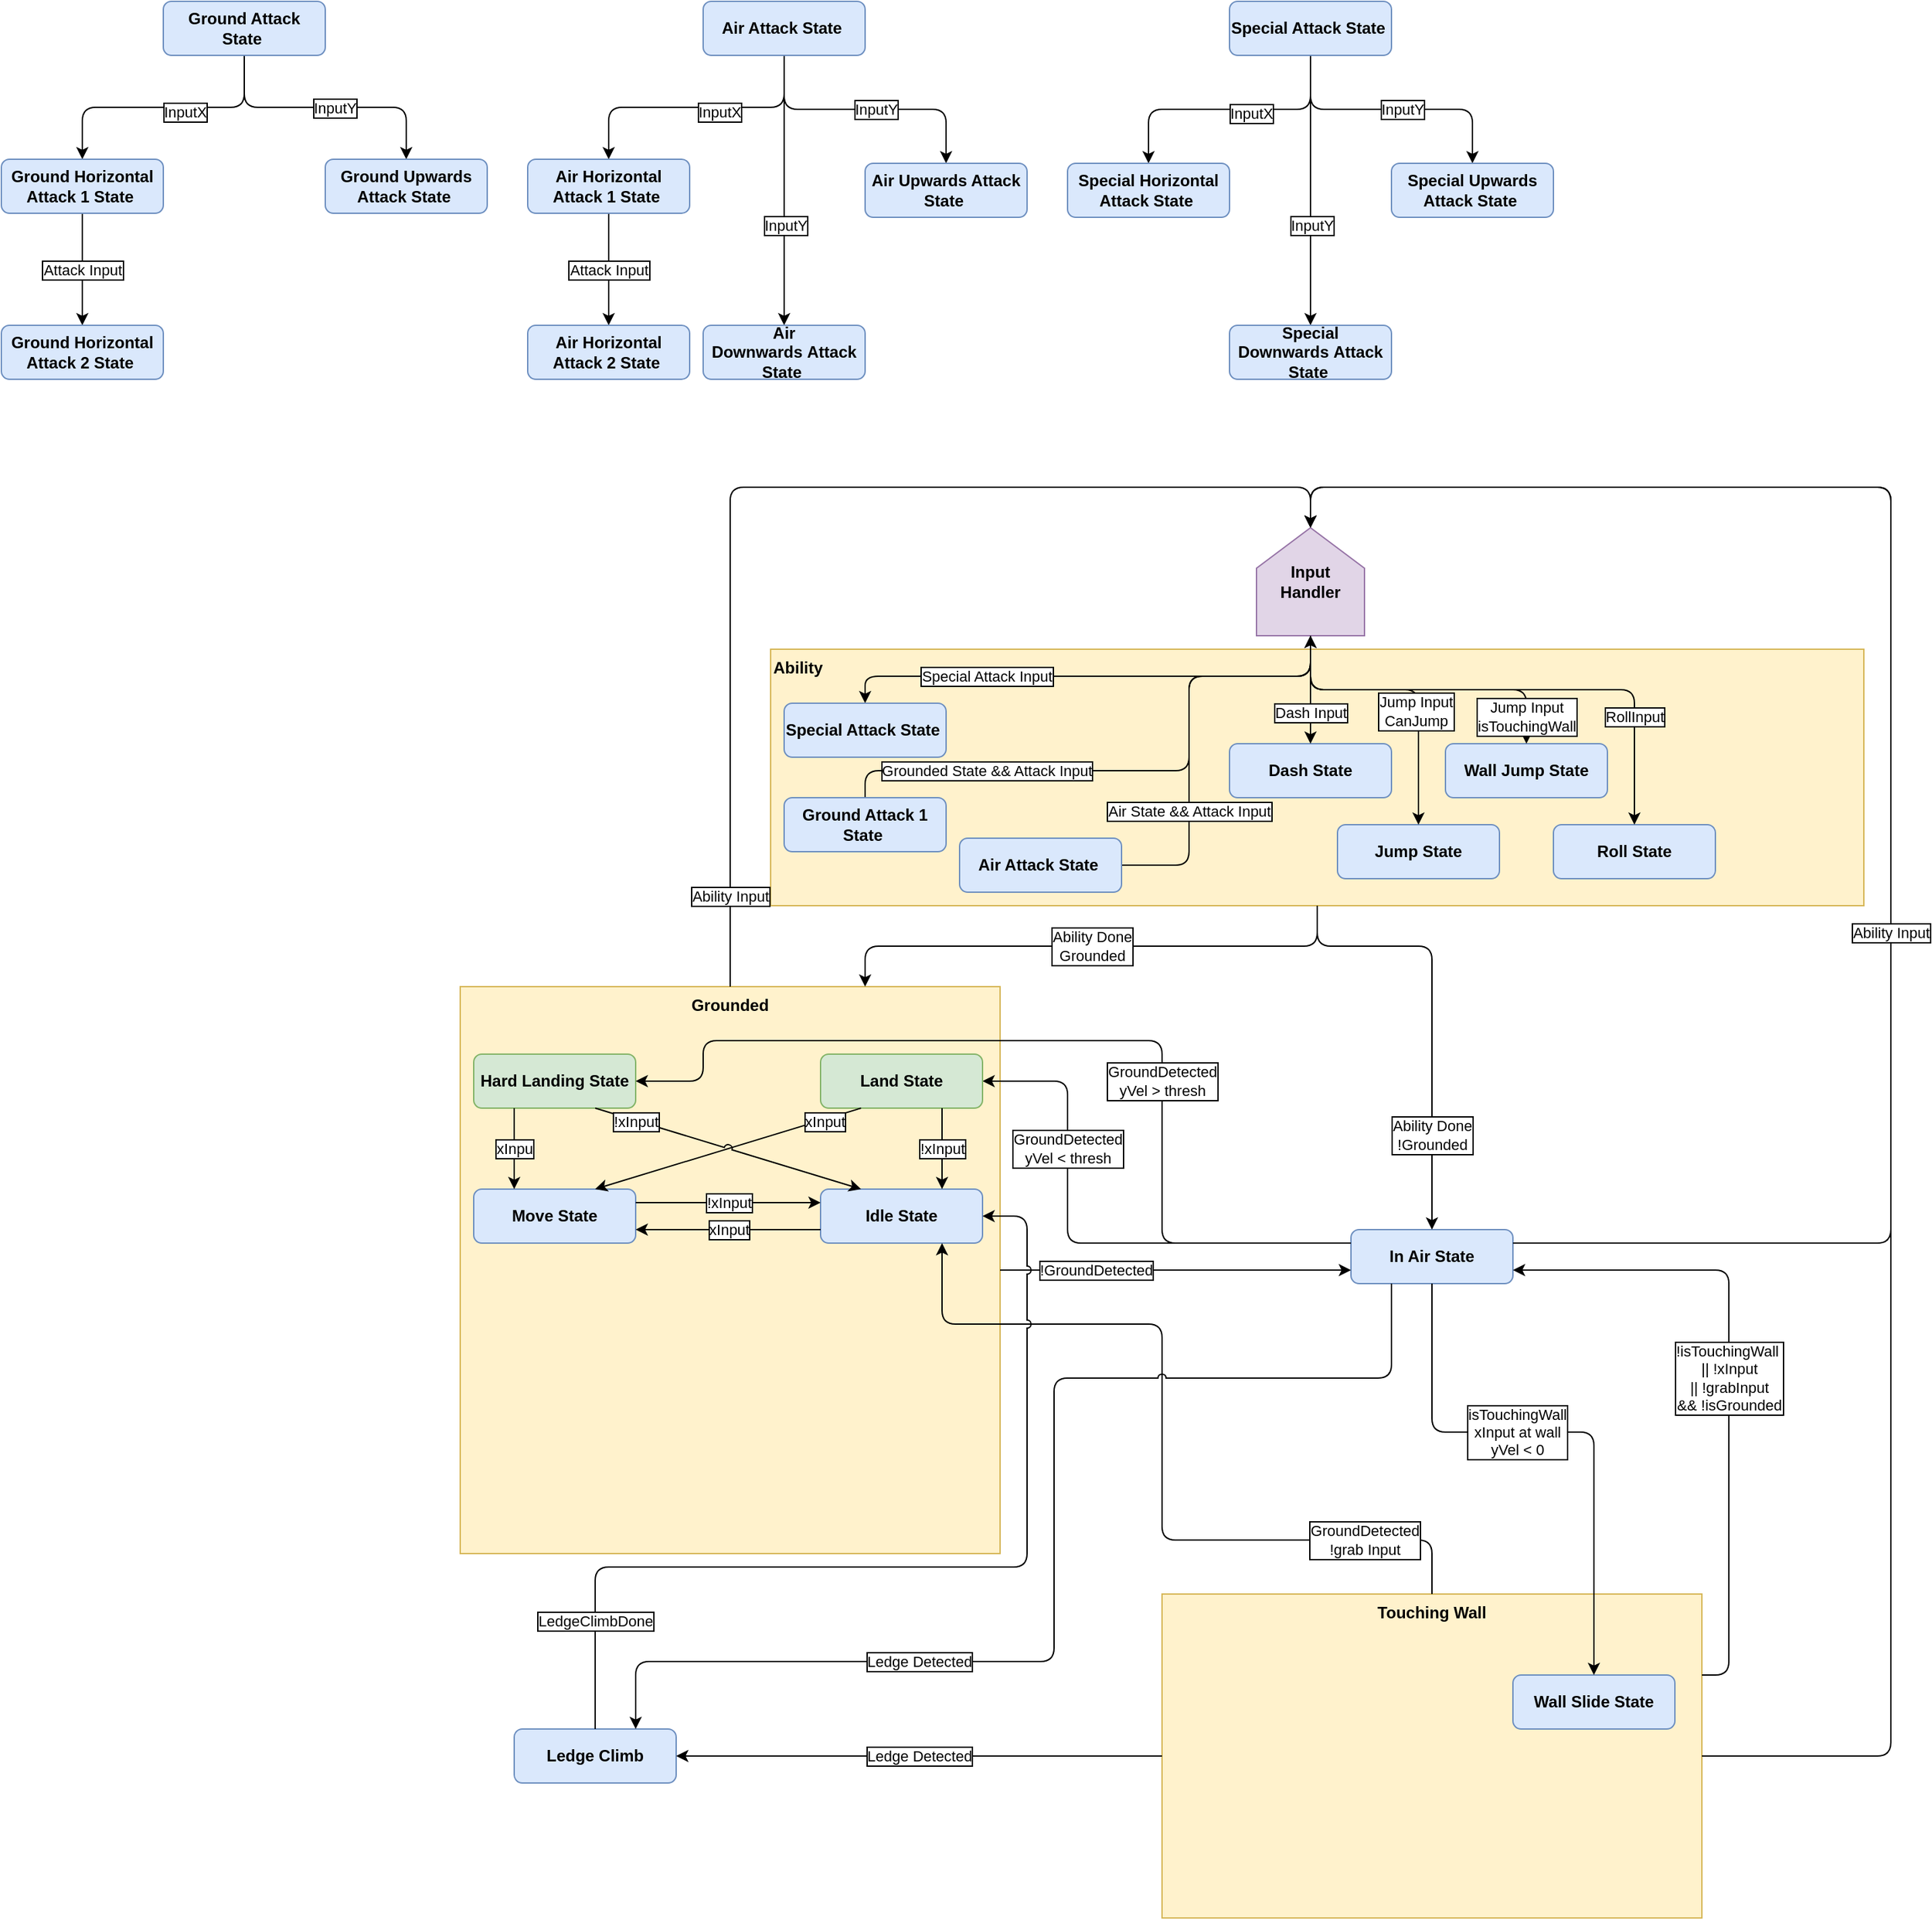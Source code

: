 <mxfile version="20.3.0" type="device"><diagram id="W1BwmWzLlPHiCO6JRswT" name="第 1 页"><mxGraphModel dx="1422" dy="2044" grid="1" gridSize="10" guides="1" tooltips="1" connect="1" arrows="1" fold="1" page="1" pageScale="1" pageWidth="1920" pageHeight="1200" math="0" shadow="0"><root><mxCell id="0"/><mxCell id="1" parent="0"/><mxCell id="WTVl7wTGWSCviaP7MrbV-87" value="Ability" style="rounded=0;whiteSpace=wrap;html=1;shadow=0;fillColor=#fff2cc;strokeColor=#d6b656;fontStyle=1;verticalAlign=top;align=left;" parent="1" vertex="1"><mxGeometry x="570" y="30" width="810" height="190" as="geometry"/></mxCell><mxCell id="WTVl7wTGWSCviaP7MrbV-88" value="Touching Wall" style="rounded=0;whiteSpace=wrap;html=1;shadow=0;fillColor=#fff2cc;strokeColor=#d6b656;fontStyle=1;verticalAlign=top;" parent="1" vertex="1"><mxGeometry x="860" y="730" width="400" height="240" as="geometry"/></mxCell><mxCell id="WTVl7wTGWSCviaP7MrbV-89" value="Grounded" style="rounded=0;whiteSpace=wrap;html=1;shadow=0;fillColor=#fff2cc;strokeColor=#d6b656;fontStyle=1;verticalAlign=top;" parent="1" vertex="1"><mxGeometry x="340" y="280" width="400" height="420" as="geometry"/></mxCell><mxCell id="WTVl7wTGWSCviaP7MrbV-90" value="Move State" style="rounded=1;whiteSpace=wrap;html=1;fillColor=#dae8fc;strokeColor=#6c8ebf;fontStyle=1;verticalAlign=middle;" parent="1" vertex="1"><mxGeometry x="350" y="430" width="120" height="40" as="geometry"/></mxCell><mxCell id="WTVl7wTGWSCviaP7MrbV-91" value="Idle State" style="rounded=1;whiteSpace=wrap;html=1;fillColor=#dae8fc;strokeColor=#6c8ebf;fontStyle=1;verticalAlign=middle;" parent="1" vertex="1"><mxGeometry x="607" y="430" width="120" height="40" as="geometry"/></mxCell><mxCell id="WTVl7wTGWSCviaP7MrbV-92" value="Jump State" style="rounded=1;whiteSpace=wrap;html=1;fillColor=#dae8fc;strokeColor=#6c8ebf;fontStyle=1;verticalAlign=middle;" parent="1" vertex="1"><mxGeometry x="990" y="160" width="120" height="40" as="geometry"/></mxCell><mxCell id="WTVl7wTGWSCviaP7MrbV-93" value="In Air State" style="rounded=1;whiteSpace=wrap;html=1;fillColor=#dae8fc;strokeColor=#6c8ebf;fontStyle=1;verticalAlign=middle;" parent="1" vertex="1"><mxGeometry x="1000" y="460" width="120" height="40" as="geometry"/></mxCell><mxCell id="WTVl7wTGWSCviaP7MrbV-94" value="Ledge Climb" style="rounded=1;whiteSpace=wrap;html=1;fillColor=#dae8fc;strokeColor=#6c8ebf;fontStyle=1;verticalAlign=middle;" parent="1" vertex="1"><mxGeometry x="380" y="830" width="120" height="40" as="geometry"/></mxCell><mxCell id="WTVl7wTGWSCviaP7MrbV-95" value="Dash State&lt;br&gt;" style="rounded=1;whiteSpace=wrap;html=1;fillColor=#dae8fc;strokeColor=#6c8ebf;fontStyle=1;verticalAlign=middle;" parent="1" vertex="1"><mxGeometry x="910" y="100" width="120" height="40" as="geometry"/></mxCell><mxCell id="WTVl7wTGWSCviaP7MrbV-96" value="Wall Slide State" style="rounded=1;whiteSpace=wrap;html=1;fillColor=#dae8fc;strokeColor=#6c8ebf;fontStyle=1;verticalAlign=middle;" parent="1" vertex="1"><mxGeometry x="1120" y="790" width="120" height="40" as="geometry"/></mxCell><mxCell id="_55s-78q6RxCCqF4nXaC-49" value="Grounded State &amp;amp;&amp;amp; Attack Input" style="edgeStyle=orthogonalEdgeStyle;rounded=1;jumpStyle=arc;orthogonalLoop=1;jettySize=auto;html=1;exitX=0.5;exitY=0;exitDx=0;exitDy=0;labelBorderColor=default;" edge="1" parent="1" source="WTVl7wTGWSCviaP7MrbV-98"><mxGeometry x="-0.511" relative="1" as="geometry"><mxPoint x="970" y="20" as="targetPoint"/><Array as="points"><mxPoint x="640" y="120"/><mxPoint x="880" y="120"/><mxPoint x="880" y="50"/><mxPoint x="970" y="50"/></Array><mxPoint as="offset"/></mxGeometry></mxCell><mxCell id="WTVl7wTGWSCviaP7MrbV-98" value="Ground Attack 1 State&amp;nbsp;" style="rounded=1;whiteSpace=wrap;html=1;fillColor=#dae8fc;strokeColor=#6c8ebf;fontStyle=1;verticalAlign=middle;" parent="1" vertex="1"><mxGeometry x="580" y="140" width="120" height="40" as="geometry"/></mxCell><mxCell id="WTVl7wTGWSCviaP7MrbV-99" value="Wall Jump State" style="rounded=1;whiteSpace=wrap;html=1;fillColor=#dae8fc;strokeColor=#6c8ebf;fontStyle=1;verticalAlign=middle;" parent="1" vertex="1"><mxGeometry x="1070" y="100.0" width="120" height="40" as="geometry"/></mxCell><mxCell id="WTVl7wTGWSCviaP7MrbV-103" value="Hard Landing State" style="rounded=1;whiteSpace=wrap;html=1;fillColor=#d5e8d4;strokeColor=#82b366;fontStyle=1;verticalAlign=middle;" parent="1" vertex="1"><mxGeometry x="350" y="330.0" width="120" height="40" as="geometry"/></mxCell><mxCell id="WTVl7wTGWSCviaP7MrbV-104" value="!xInput&lt;br&gt;" style="endArrow=classic;html=1;labelBorderColor=#000000;jumpStyle=arc;exitX=1;exitY=0.25;exitDx=0;exitDy=0;entryX=0;entryY=0.25;entryDx=0;entryDy=0;" parent="1" source="WTVl7wTGWSCviaP7MrbV-90" target="WTVl7wTGWSCviaP7MrbV-91" edge="1"><mxGeometry width="50" height="50" relative="1" as="geometry"><mxPoint x="350" y="520" as="sourcePoint"/><mxPoint x="470" y="520" as="targetPoint"/></mxGeometry></mxCell><mxCell id="WTVl7wTGWSCviaP7MrbV-105" value="xInput" style="endArrow=classic;html=1;labelBorderColor=#000000;jumpStyle=arc;exitX=0;exitY=0.75;exitDx=0;exitDy=0;entryX=1;entryY=0.75;entryDx=0;entryDy=0;" parent="1" source="WTVl7wTGWSCviaP7MrbV-91" target="WTVl7wTGWSCviaP7MrbV-90" edge="1"><mxGeometry width="50" height="50" relative="1" as="geometry"><mxPoint x="380" y="510" as="sourcePoint"/><mxPoint x="500" y="510" as="targetPoint"/></mxGeometry></mxCell><mxCell id="WTVl7wTGWSCviaP7MrbV-112" value="!GroundDetected" style="endArrow=classic;html=1;labelBorderColor=#000000;jumpStyle=arc;entryX=0;entryY=0.75;entryDx=0;entryDy=0;exitX=1;exitY=0.5;exitDx=0;exitDy=0;" parent="1" source="WTVl7wTGWSCviaP7MrbV-89" target="WTVl7wTGWSCviaP7MrbV-93" edge="1"><mxGeometry x="-0.455" width="50" height="50" relative="1" as="geometry"><mxPoint x="760" y="495" as="sourcePoint"/><mxPoint x="860" y="490" as="targetPoint"/><Array as="points"><mxPoint x="800" y="490"/></Array><mxPoint as="offset"/></mxGeometry></mxCell><mxCell id="WTVl7wTGWSCviaP7MrbV-117" value="isTouchingWall&lt;br&gt;xInput at wall&lt;br&gt;yVel &amp;lt; 0" style="endArrow=classic;html=1;rounded=1;labelBorderColor=#000000;exitX=0.5;exitY=1;exitDx=0;exitDy=0;jumpStyle=arc;entryX=0.5;entryY=0;entryDx=0;entryDy=0;" parent="1" source="WTVl7wTGWSCviaP7MrbV-93" target="WTVl7wTGWSCviaP7MrbV-96" edge="1"><mxGeometry x="-0.158" width="50" height="50" relative="1" as="geometry"><mxPoint x="1030" y="590" as="sourcePoint"/><mxPoint x="920" y="590" as="targetPoint"/><Array as="points"><mxPoint x="1060" y="610"/><mxPoint x="1180" y="610"/></Array><mxPoint as="offset"/></mxGeometry></mxCell><mxCell id="WTVl7wTGWSCviaP7MrbV-119" value="GroundDetected&lt;br&gt;yVel &amp;lt; thresh" style="endArrow=classic;html=1;rounded=1;labelBorderColor=#000000;exitX=0;exitY=0.25;exitDx=0;exitDy=0;jumpStyle=arc;entryX=1;entryY=0.5;entryDx=0;entryDy=0;" parent="1" source="WTVl7wTGWSCviaP7MrbV-93" target="WTVl7wTGWSCviaP7MrbV-125" edge="1"><mxGeometry x="0.425" width="50" height="50" relative="1" as="geometry"><mxPoint x="950" y="410" as="sourcePoint"/><mxPoint x="740" y="385" as="targetPoint"/><Array as="points"><mxPoint x="790" y="470"/><mxPoint x="790" y="430"/><mxPoint x="790" y="350"/></Array><mxPoint as="offset"/></mxGeometry></mxCell><mxCell id="WTVl7wTGWSCviaP7MrbV-121" value="GroundDetected&lt;br&gt;!grab Input" style="endArrow=classic;html=1;rounded=1;labelBorderColor=#000000;exitX=0.5;exitY=0;exitDx=0;exitDy=0;jumpStyle=arc;entryX=0.75;entryY=1;entryDx=0;entryDy=0;" parent="1" source="WTVl7wTGWSCviaP7MrbV-88" target="WTVl7wTGWSCviaP7MrbV-91" edge="1"><mxGeometry x="-0.711" width="50" height="50" relative="1" as="geometry"><mxPoint x="1130" y="660" as="sourcePoint"/><mxPoint x="1020" y="660" as="targetPoint"/><Array as="points"><mxPoint x="1060" y="690"/><mxPoint x="860" y="690"/><mxPoint x="860" y="530"/><mxPoint x="697" y="530"/></Array><mxPoint as="offset"/></mxGeometry></mxCell><mxCell id="WTVl7wTGWSCviaP7MrbV-122" value="!isTouchingWall&amp;nbsp;&lt;br&gt;|| !xInput&lt;br&gt;|| !grabInput&lt;br&gt;&amp;amp;&amp;amp; !isGrounded" style="endArrow=classic;html=1;rounded=1;labelBorderColor=#000000;exitX=1;exitY=0.25;exitDx=0;exitDy=0;jumpStyle=arc;entryX=1;entryY=0.75;entryDx=0;entryDy=0;" parent="1" source="WTVl7wTGWSCviaP7MrbV-88" target="WTVl7wTGWSCviaP7MrbV-93" edge="1"><mxGeometry width="50" height="50" relative="1" as="geometry"><mxPoint x="1250" y="530" as="sourcePoint"/><mxPoint x="1370" y="560" as="targetPoint"/><Array as="points"><mxPoint x="1280" y="790"/><mxPoint x="1280" y="490"/></Array></mxGeometry></mxCell><mxCell id="WTVl7wTGWSCviaP7MrbV-123" value="Ledge Detected" style="endArrow=classic;html=1;rounded=1;labelBorderColor=#000000;exitX=0;exitY=0.5;exitDx=0;exitDy=0;jumpStyle=arc;entryX=1;entryY=0.5;entryDx=0;entryDy=0;" parent="1" source="WTVl7wTGWSCviaP7MrbV-88" target="WTVl7wTGWSCviaP7MrbV-94" edge="1"><mxGeometry width="50" height="50" relative="1" as="geometry"><mxPoint x="1130" y="850" as="sourcePoint"/><mxPoint x="460" y="850" as="targetPoint"/></mxGeometry></mxCell><mxCell id="WTVl7wTGWSCviaP7MrbV-124" value="Ledge Detected" style="endArrow=classic;html=1;rounded=1;labelBorderColor=#000000;exitX=0.25;exitY=1;exitDx=0;exitDy=0;jumpStyle=arc;entryX=0.75;entryY=0;entryDx=0;entryDy=0;" parent="1" source="WTVl7wTGWSCviaP7MrbV-93" target="WTVl7wTGWSCviaP7MrbV-94" edge="1"><mxGeometry x="0.416" width="50" height="50" relative="1" as="geometry"><mxPoint x="1480" y="750" as="sourcePoint"/><mxPoint x="1370" y="750" as="targetPoint"/><Array as="points"><mxPoint x="1030" y="570"/><mxPoint x="780" y="570"/><mxPoint x="780" y="780"/><mxPoint x="470" y="780"/></Array><mxPoint as="offset"/></mxGeometry></mxCell><mxCell id="WTVl7wTGWSCviaP7MrbV-125" value="Land State" style="rounded=1;whiteSpace=wrap;html=1;fillColor=#d5e8d4;fontStyle=1;verticalAlign=middle;strokeColor=#82b366;" parent="1" vertex="1"><mxGeometry x="607" y="330.0" width="120" height="40" as="geometry"/></mxCell><mxCell id="WTVl7wTGWSCviaP7MrbV-126" value="GroundDetected&lt;br&gt;yVel &amp;gt; thresh" style="endArrow=classic;html=1;rounded=1;labelBorderColor=#000000;exitX=0;exitY=0.25;exitDx=0;exitDy=0;jumpStyle=arc;entryX=1;entryY=0.5;entryDx=0;entryDy=0;" parent="1" source="WTVl7wTGWSCviaP7MrbV-93" target="WTVl7wTGWSCviaP7MrbV-103" edge="1"><mxGeometry x="-0.268" width="50" height="50" relative="1" as="geometry"><mxPoint x="1010" y="480" as="sourcePoint"/><mxPoint x="737" y="360" as="targetPoint"/><Array as="points"><mxPoint x="860" y="470"/><mxPoint x="860" y="320"/><mxPoint x="520" y="320"/><mxPoint x="520" y="350"/></Array><mxPoint as="offset"/></mxGeometry></mxCell><mxCell id="WTVl7wTGWSCviaP7MrbV-127" value="xInput&lt;br&gt;" style="endArrow=classic;html=1;rounded=1;labelBorderColor=#000000;exitX=0.25;exitY=1;exitDx=0;exitDy=0;jumpStyle=arc;entryX=0.75;entryY=0;entryDx=0;entryDy=0;" parent="1" source="WTVl7wTGWSCviaP7MrbV-125" target="WTVl7wTGWSCviaP7MrbV-90" edge="1"><mxGeometry x="-0.721" y="2" width="50" height="50" relative="1" as="geometry"><mxPoint x="590" y="390" as="sourcePoint"/><mxPoint x="480" y="390" as="targetPoint"/><mxPoint as="offset"/></mxGeometry></mxCell><mxCell id="WTVl7wTGWSCviaP7MrbV-128" value="!xInput" style="endArrow=classic;html=1;rounded=1;labelBorderColor=#000000;exitX=0.75;exitY=1;exitDx=0;exitDy=0;jumpStyle=arc;entryX=0.75;entryY=0;entryDx=0;entryDy=0;" parent="1" source="WTVl7wTGWSCviaP7MrbV-125" target="WTVl7wTGWSCviaP7MrbV-91" edge="1"><mxGeometry width="50" height="50" relative="1" as="geometry"><mxPoint x="510" y="380" as="sourcePoint"/><mxPoint x="400" y="380" as="targetPoint"/></mxGeometry></mxCell><mxCell id="WTVl7wTGWSCviaP7MrbV-129" value="xInpu" style="endArrow=classic;html=1;rounded=1;labelBorderColor=#000000;exitX=0.25;exitY=1;exitDx=0;exitDy=0;jumpStyle=arc;entryX=0.25;entryY=0;entryDx=0;entryDy=0;" parent="1" source="WTVl7wTGWSCviaP7MrbV-103" target="WTVl7wTGWSCviaP7MrbV-90" edge="1"><mxGeometry width="50" height="50" relative="1" as="geometry"><mxPoint x="630" y="370" as="sourcePoint"/><mxPoint x="520" y="370" as="targetPoint"/></mxGeometry></mxCell><mxCell id="WTVl7wTGWSCviaP7MrbV-130" value="!xInput" style="endArrow=classic;html=1;rounded=1;labelBorderColor=#000000;exitX=0.75;exitY=1;exitDx=0;exitDy=0;jumpStyle=arc;entryX=0.25;entryY=0;entryDx=0;entryDy=0;" parent="1" source="WTVl7wTGWSCviaP7MrbV-103" target="WTVl7wTGWSCviaP7MrbV-91" edge="1"><mxGeometry x="-0.693" y="-1" width="50" height="50" relative="1" as="geometry"><mxPoint x="540" y="380" as="sourcePoint"/><mxPoint x="430" y="380" as="targetPoint"/><mxPoint as="offset"/></mxGeometry></mxCell><mxCell id="WTVl7wTGWSCviaP7MrbV-131" value="" style="endArrow=classic;html=1;rounded=1;labelBorderColor=#000000;jumpStyle=arc;exitX=1;exitY=0.25;exitDx=0;exitDy=0;entryX=0.5;entryY=1;entryDx=0;entryDy=0;" parent="1" source="WTVl7wTGWSCviaP7MrbV-93" target="WTVl7wTGWSCviaP7MrbV-134" edge="1"><mxGeometry x="1" y="61" width="50" height="50" relative="1" as="geometry"><mxPoint x="1140" y="450" as="sourcePoint"/><mxPoint x="1430" y="340" as="targetPoint"/><Array as="points"><mxPoint x="1400" y="470"/><mxPoint x="1400" y="-90"/><mxPoint x="970" y="-90"/></Array><mxPoint x="1" y="-10" as="offset"/></mxGeometry></mxCell><mxCell id="WTVl7wTGWSCviaP7MrbV-132" value="Ability Done&lt;br&gt;!Grounded" style="endArrow=classic;html=1;rounded=1;labelBorderColor=#000000;exitX=0.5;exitY=1;exitDx=0;exitDy=0;jumpStyle=arc;entryX=0.5;entryY=0;entryDx=0;entryDy=0;" parent="1" source="WTVl7wTGWSCviaP7MrbV-87" target="WTVl7wTGWSCviaP7MrbV-93" edge="1"><mxGeometry x="0.565" width="50" height="50" relative="1" as="geometry"><mxPoint x="1230" y="410" as="sourcePoint"/><mxPoint x="1120" y="410" as="targetPoint"/><Array as="points"><mxPoint x="975" y="250"/><mxPoint x="1060" y="250"/></Array><mxPoint as="offset"/></mxGeometry></mxCell><mxCell id="_55s-78q6RxCCqF4nXaC-48" value="Special Attack Input" style="edgeStyle=orthogonalEdgeStyle;rounded=1;jumpStyle=arc;orthogonalLoop=1;jettySize=auto;html=1;exitX=0.5;exitY=0;exitDx=0;exitDy=0;entryX=0.5;entryY=0;entryDx=0;entryDy=0;labelBorderColor=default;" edge="1" parent="1" source="WTVl7wTGWSCviaP7MrbV-134" target="_55s-78q6RxCCqF4nXaC-45"><mxGeometry x="0.421" relative="1" as="geometry"><Array as="points"><mxPoint x="970" y="50"/><mxPoint x="640" y="50"/></Array><mxPoint as="offset"/></mxGeometry></mxCell><mxCell id="WTVl7wTGWSCviaP7MrbV-134" value="Input&lt;br&gt;Handler" style="shape=offPageConnector;whiteSpace=wrap;html=1;fillColor=#e1d5e7;strokeColor=#9673a6;fontStyle=1;direction=west;align=center;verticalAlign=middle;" parent="1" vertex="1"><mxGeometry x="930" y="-60" width="80" height="80" as="geometry"/></mxCell><mxCell id="WTVl7wTGWSCviaP7MrbV-137" value="Dash Input" style="endArrow=classic;html=1;rounded=1;labelBorderColor=#000000;exitX=0.5;exitY=0;exitDx=0;exitDy=0;jumpStyle=arc;entryX=0.5;entryY=0;entryDx=0;entryDy=0;" parent="1" source="WTVl7wTGWSCviaP7MrbV-134" target="WTVl7wTGWSCviaP7MrbV-95" edge="1"><mxGeometry x="0.418" width="50" height="50" relative="1" as="geometry"><mxPoint x="740" y="210" as="sourcePoint"/><mxPoint x="1210" y="280" as="targetPoint"/><mxPoint as="offset"/></mxGeometry></mxCell><mxCell id="WTVl7wTGWSCviaP7MrbV-138" value="Jump Input&lt;br&gt;CanJump" style="endArrow=classic;html=1;rounded=1;labelBorderColor=#000000;exitX=0.5;exitY=0;exitDx=0;exitDy=0;jumpStyle=arc;entryX=0.5;entryY=0;entryDx=0;entryDy=0;" parent="1" source="WTVl7wTGWSCviaP7MrbV-134" target="WTVl7wTGWSCviaP7MrbV-92" edge="1"><mxGeometry x="0.234" y="-2" width="50" height="50" relative="1" as="geometry"><mxPoint x="940" y="240" as="sourcePoint"/><mxPoint x="890" y="210" as="targetPoint"/><Array as="points"><mxPoint x="970" y="60"/><mxPoint x="1050" y="60"/></Array><mxPoint as="offset"/></mxGeometry></mxCell><mxCell id="WTVl7wTGWSCviaP7MrbV-139" value="Jump Input&lt;br&gt;isTouchingWall" style="endArrow=classic;html=1;rounded=1;labelBorderColor=#000000;exitX=0.5;exitY=0;exitDx=0;exitDy=0;jumpStyle=arc;entryX=0.5;entryY=0;entryDx=0;entryDy=0;" parent="1" source="WTVl7wTGWSCviaP7MrbV-134" target="WTVl7wTGWSCviaP7MrbV-99" edge="1"><mxGeometry x="0.833" width="50" height="50" relative="1" as="geometry"><mxPoint x="870" y="290" as="sourcePoint"/><mxPoint x="760" y="290" as="targetPoint"/><Array as="points"><mxPoint x="970" y="60"/><mxPoint x="1130" y="60"/></Array><mxPoint as="offset"/></mxGeometry></mxCell><mxCell id="WTVl7wTGWSCviaP7MrbV-140" value="Ability Input" style="endArrow=classic;html=1;rounded=1;labelBorderColor=#000000;exitX=1;exitY=0.5;exitDx=0;exitDy=0;jumpStyle=arc;entryX=0.5;entryY=1;entryDx=0;entryDy=0;" parent="1" source="WTVl7wTGWSCviaP7MrbV-88" target="WTVl7wTGWSCviaP7MrbV-134" edge="1"><mxGeometry x="-0.026" width="50" height="50" relative="1" as="geometry"><mxPoint x="1540" y="530" as="sourcePoint"/><mxPoint x="930" y="-40" as="targetPoint"/><Array as="points"><mxPoint x="1400" y="850"/><mxPoint x="1400" y="-90"/><mxPoint x="970" y="-90"/></Array><mxPoint as="offset"/></mxGeometry></mxCell><mxCell id="WTVl7wTGWSCviaP7MrbV-141" value="Ability Input" style="endArrow=classic;html=1;rounded=1;labelBorderColor=#000000;exitX=0.5;exitY=0;exitDx=0;exitDy=0;jumpStyle=arc;entryX=0.5;entryY=1;entryDx=0;entryDy=0;" parent="1" source="WTVl7wTGWSCviaP7MrbV-89" target="WTVl7wTGWSCviaP7MrbV-134" edge="1"><mxGeometry x="-0.837" width="50" height="50" relative="1" as="geometry"><mxPoint x="750" y="-60" as="sourcePoint"/><mxPoint x="890" y="-150" as="targetPoint"/><Array as="points"><mxPoint x="540" y="-90"/><mxPoint x="640" y="-90"/><mxPoint x="970" y="-90"/></Array><mxPoint as="offset"/></mxGeometry></mxCell><mxCell id="WTVl7wTGWSCviaP7MrbV-142" value="Ability Done&lt;br&gt;Grounded" style="endArrow=classic;html=1;rounded=1;labelBorderColor=#000000;exitX=0.5;exitY=1;exitDx=0;exitDy=0;jumpStyle=arc;entryX=0.75;entryY=0;entryDx=0;entryDy=0;" parent="1" source="WTVl7wTGWSCviaP7MrbV-87" target="WTVl7wTGWSCviaP7MrbV-89" edge="1"><mxGeometry width="50" height="50" relative="1" as="geometry"><mxPoint x="820" y="180" as="sourcePoint"/><mxPoint x="710" y="180" as="targetPoint"/><Array as="points"><mxPoint x="975" y="250"/><mxPoint x="640" y="250"/></Array></mxGeometry></mxCell><mxCell id="WTVl7wTGWSCviaP7MrbV-143" value="LedgeClimbDone" style="endArrow=classic;html=1;labelBorderColor=#000000;jumpStyle=arc;exitX=0.5;exitY=0;exitDx=0;exitDy=0;entryX=1;entryY=0.5;entryDx=0;entryDy=0;" parent="1" source="WTVl7wTGWSCviaP7MrbV-94" target="WTVl7wTGWSCviaP7MrbV-91" edge="1"><mxGeometry x="-0.782" width="50" height="50" relative="1" as="geometry"><mxPoint x="383" y="780" as="sourcePoint"/><mxPoint x="260" y="740" as="targetPoint"/><Array as="points"><mxPoint x="440" y="710"/><mxPoint x="760" y="710"/><mxPoint x="760" y="450"/></Array><mxPoint as="offset"/></mxGeometry></mxCell><mxCell id="WTVl7wTGWSCviaP7MrbV-144" value="Roll State" style="rounded=1;whiteSpace=wrap;html=1;fontStyle=1;verticalAlign=middle;fillColor=#dae8fc;strokeColor=#6c8ebf;" parent="1" vertex="1"><mxGeometry x="1150" y="160" width="120" height="40" as="geometry"/></mxCell><mxCell id="WTVl7wTGWSCviaP7MrbV-145" value="RollInput" style="endArrow=classic;html=1;labelBorderColor=#000000;jumpStyle=arc;exitX=0.5;exitY=0;exitDx=0;exitDy=0;entryX=0.5;entryY=0;entryDx=0;entryDy=0;" parent="1" source="WTVl7wTGWSCviaP7MrbV-134" target="WTVl7wTGWSCviaP7MrbV-144" edge="1"><mxGeometry x="0.579" width="50" height="50" relative="1" as="geometry"><mxPoint x="1110" y="20" as="sourcePoint"/><mxPoint x="1230" y="20" as="targetPoint"/><Array as="points"><mxPoint x="970" y="60"/><mxPoint x="1210" y="60"/></Array><mxPoint as="offset"/></mxGeometry></mxCell><mxCell id="_55s-78q6RxCCqF4nXaC-50" value="Air State &amp;amp;&amp;amp; Attack Input" style="edgeStyle=orthogonalEdgeStyle;rounded=1;jumpStyle=arc;orthogonalLoop=1;jettySize=auto;html=1;exitX=1;exitY=0.5;exitDx=0;exitDy=0;labelBorderColor=default;" edge="1" parent="1" source="_55s-78q6RxCCqF4nXaC-1"><mxGeometry x="-0.419" relative="1" as="geometry"><mxPoint x="970" y="20" as="targetPoint"/><Array as="points"><mxPoint x="880" y="190"/><mxPoint x="880" y="50"/><mxPoint x="970" y="50"/></Array><mxPoint as="offset"/></mxGeometry></mxCell><mxCell id="_55s-78q6RxCCqF4nXaC-1" value="Air Attack State&amp;nbsp;" style="rounded=1;whiteSpace=wrap;html=1;fillColor=#dae8fc;strokeColor=#6c8ebf;fontStyle=1;verticalAlign=middle;" vertex="1" parent="1"><mxGeometry x="710" y="170" width="120" height="40" as="geometry"/></mxCell><mxCell id="_55s-78q6RxCCqF4nXaC-16" style="edgeStyle=orthogonalEdgeStyle;rounded=1;jumpStyle=arc;orthogonalLoop=1;jettySize=auto;html=1;exitX=0.5;exitY=1;exitDx=0;exitDy=0;entryX=0.5;entryY=0;entryDx=0;entryDy=0;" edge="1" parent="1" source="_55s-78q6RxCCqF4nXaC-11" target="_55s-78q6RxCCqF4nXaC-14"><mxGeometry relative="1" as="geometry"/></mxCell><mxCell id="_55s-78q6RxCCqF4nXaC-20" value="InputX" style="edgeLabel;html=1;align=center;verticalAlign=middle;resizable=0;points=[];labelBorderColor=default;" vertex="1" connectable="0" parent="_55s-78q6RxCCqF4nXaC-16"><mxGeometry x="-0.16" y="3" relative="1" as="geometry"><mxPoint as="offset"/></mxGeometry></mxCell><mxCell id="_55s-78q6RxCCqF4nXaC-19" style="edgeStyle=orthogonalEdgeStyle;rounded=1;jumpStyle=arc;orthogonalLoop=1;jettySize=auto;html=1;exitX=0.5;exitY=1;exitDx=0;exitDy=0;labelBorderColor=default;" edge="1" parent="1" source="_55s-78q6RxCCqF4nXaC-11" target="_55s-78q6RxCCqF4nXaC-13"><mxGeometry relative="1" as="geometry"/></mxCell><mxCell id="_55s-78q6RxCCqF4nXaC-21" value="InputY" style="edgeLabel;html=1;align=center;verticalAlign=middle;resizable=0;points=[];labelBorderColor=default;" vertex="1" connectable="0" parent="_55s-78q6RxCCqF4nXaC-19"><mxGeometry x="0.073" relative="1" as="geometry"><mxPoint as="offset"/></mxGeometry></mxCell><mxCell id="_55s-78q6RxCCqF4nXaC-11" value="Ground Attack State&amp;nbsp;" style="rounded=1;whiteSpace=wrap;html=1;fillColor=#dae8fc;strokeColor=#6c8ebf;fontStyle=1;verticalAlign=middle;" vertex="1" parent="1"><mxGeometry x="120" y="-450" width="120" height="40" as="geometry"/></mxCell><mxCell id="_55s-78q6RxCCqF4nXaC-13" value="Ground Upwards Attack State&amp;nbsp;" style="rounded=1;whiteSpace=wrap;html=1;fillColor=#dae8fc;strokeColor=#6c8ebf;fontStyle=1;verticalAlign=middle;" vertex="1" parent="1"><mxGeometry x="240" y="-333" width="120" height="40" as="geometry"/></mxCell><mxCell id="_55s-78q6RxCCqF4nXaC-17" value="Attack Input" style="edgeStyle=orthogonalEdgeStyle;rounded=1;jumpStyle=arc;orthogonalLoop=1;jettySize=auto;html=1;exitX=0.5;exitY=1;exitDx=0;exitDy=0;entryX=0.5;entryY=0;entryDx=0;entryDy=0;labelBorderColor=default;" edge="1" parent="1" source="_55s-78q6RxCCqF4nXaC-14" target="_55s-78q6RxCCqF4nXaC-15"><mxGeometry relative="1" as="geometry"/></mxCell><mxCell id="_55s-78q6RxCCqF4nXaC-14" value="Ground Horizontal Attack 1 State&amp;nbsp;" style="rounded=1;whiteSpace=wrap;html=1;fillColor=#dae8fc;strokeColor=#6c8ebf;fontStyle=1;verticalAlign=middle;" vertex="1" parent="1"><mxGeometry y="-333" width="120" height="40" as="geometry"/></mxCell><mxCell id="_55s-78q6RxCCqF4nXaC-15" value="Ground Horizontal Attack 2 State&amp;nbsp;" style="rounded=1;whiteSpace=wrap;html=1;fillColor=#dae8fc;strokeColor=#6c8ebf;fontStyle=1;verticalAlign=middle;" vertex="1" parent="1"><mxGeometry y="-210" width="120" height="40" as="geometry"/></mxCell><mxCell id="_55s-78q6RxCCqF4nXaC-33" style="edgeStyle=orthogonalEdgeStyle;rounded=1;jumpStyle=arc;orthogonalLoop=1;jettySize=auto;html=1;exitX=0.5;exitY=1;exitDx=0;exitDy=0;entryX=0.5;entryY=0;entryDx=0;entryDy=0;" edge="1" source="_55s-78q6RxCCqF4nXaC-39" target="_55s-78q6RxCCqF4nXaC-43" parent="1"><mxGeometry relative="1" as="geometry"/></mxCell><mxCell id="_55s-78q6RxCCqF4nXaC-34" value="InputX" style="edgeLabel;html=1;align=center;verticalAlign=middle;resizable=0;points=[];labelBorderColor=default;" vertex="1" connectable="0" parent="_55s-78q6RxCCqF4nXaC-33"><mxGeometry x="-0.16" y="3" relative="1" as="geometry"><mxPoint as="offset"/></mxGeometry></mxCell><mxCell id="_55s-78q6RxCCqF4nXaC-35" style="edgeStyle=orthogonalEdgeStyle;rounded=1;jumpStyle=arc;orthogonalLoop=1;jettySize=auto;html=1;exitX=0.5;exitY=1;exitDx=0;exitDy=0;entryX=0.5;entryY=0;entryDx=0;entryDy=0;labelBorderColor=default;" edge="1" source="_55s-78q6RxCCqF4nXaC-39" target="_55s-78q6RxCCqF4nXaC-40" parent="1"><mxGeometry relative="1" as="geometry"><Array as="points"><mxPoint x="970" y="-300"/><mxPoint x="970" y="-300"/></Array></mxGeometry></mxCell><mxCell id="_55s-78q6RxCCqF4nXaC-36" value="InputY" style="edgeLabel;html=1;align=center;verticalAlign=middle;resizable=0;points=[];labelBorderColor=default;" vertex="1" connectable="0" parent="_55s-78q6RxCCqF4nXaC-35"><mxGeometry x="0.26" y="1" relative="1" as="geometry"><mxPoint as="offset"/></mxGeometry></mxCell><mxCell id="_55s-78q6RxCCqF4nXaC-37" style="edgeStyle=orthogonalEdgeStyle;rounded=1;jumpStyle=arc;orthogonalLoop=1;jettySize=auto;html=1;exitX=0.5;exitY=1;exitDx=0;exitDy=0;labelBorderColor=default;" edge="1" source="_55s-78q6RxCCqF4nXaC-39" target="_55s-78q6RxCCqF4nXaC-41" parent="1"><mxGeometry relative="1" as="geometry"/></mxCell><mxCell id="_55s-78q6RxCCqF4nXaC-38" value="InputY" style="edgeLabel;html=1;align=center;verticalAlign=middle;resizable=0;points=[];labelBorderColor=default;" vertex="1" connectable="0" parent="_55s-78q6RxCCqF4nXaC-37"><mxGeometry x="0.073" relative="1" as="geometry"><mxPoint as="offset"/></mxGeometry></mxCell><mxCell id="_55s-78q6RxCCqF4nXaC-39" value="Special Attack State&amp;nbsp;" style="rounded=1;whiteSpace=wrap;html=1;fillColor=#dae8fc;strokeColor=#6c8ebf;fontStyle=1;verticalAlign=middle;" vertex="1" parent="1"><mxGeometry x="910" y="-450" width="120" height="40" as="geometry"/></mxCell><mxCell id="_55s-78q6RxCCqF4nXaC-40" value="Special Downwards&amp;nbsp;Attack State&amp;nbsp;" style="rounded=1;whiteSpace=wrap;html=1;fillColor=#dae8fc;strokeColor=#6c8ebf;fontStyle=1;verticalAlign=middle;" vertex="1" parent="1"><mxGeometry x="910" y="-210" width="120" height="40" as="geometry"/></mxCell><mxCell id="_55s-78q6RxCCqF4nXaC-41" value="Special Upwards Attack State&amp;nbsp;" style="rounded=1;whiteSpace=wrap;html=1;fillColor=#dae8fc;strokeColor=#6c8ebf;fontStyle=1;verticalAlign=middle;" vertex="1" parent="1"><mxGeometry x="1030" y="-330" width="120" height="40" as="geometry"/></mxCell><mxCell id="_55s-78q6RxCCqF4nXaC-43" value="Special Horizontal Attack State&amp;nbsp;" style="rounded=1;whiteSpace=wrap;html=1;fillColor=#dae8fc;strokeColor=#6c8ebf;fontStyle=1;verticalAlign=middle;" vertex="1" parent="1"><mxGeometry x="790" y="-330" width="120" height="40" as="geometry"/></mxCell><mxCell id="_55s-78q6RxCCqF4nXaC-45" value="Special Attack State&amp;nbsp;" style="rounded=1;whiteSpace=wrap;html=1;fillColor=#dae8fc;strokeColor=#6c8ebf;fontStyle=1;verticalAlign=middle;" vertex="1" parent="1"><mxGeometry x="580" y="70" width="120" height="40" as="geometry"/></mxCell><mxCell id="_55s-78q6RxCCqF4nXaC-51" style="edgeStyle=orthogonalEdgeStyle;rounded=1;jumpStyle=arc;orthogonalLoop=1;jettySize=auto;html=1;exitX=0.5;exitY=1;exitDx=0;exitDy=0;entryX=0.5;entryY=0;entryDx=0;entryDy=0;" edge="1" source="_55s-78q6RxCCqF4nXaC-57" target="_55s-78q6RxCCqF4nXaC-61" parent="1"><mxGeometry relative="1" as="geometry"/></mxCell><mxCell id="_55s-78q6RxCCqF4nXaC-52" value="InputX" style="edgeLabel;html=1;align=center;verticalAlign=middle;resizable=0;points=[];labelBorderColor=default;" vertex="1" connectable="0" parent="_55s-78q6RxCCqF4nXaC-51"><mxGeometry x="-0.16" y="3" relative="1" as="geometry"><mxPoint as="offset"/></mxGeometry></mxCell><mxCell id="_55s-78q6RxCCqF4nXaC-53" style="edgeStyle=orthogonalEdgeStyle;rounded=1;jumpStyle=arc;orthogonalLoop=1;jettySize=auto;html=1;exitX=0.5;exitY=1;exitDx=0;exitDy=0;entryX=0.5;entryY=0;entryDx=0;entryDy=0;labelBorderColor=default;" edge="1" source="_55s-78q6RxCCqF4nXaC-57" target="_55s-78q6RxCCqF4nXaC-58" parent="1"><mxGeometry relative="1" as="geometry"><Array as="points"><mxPoint x="580" y="-300"/><mxPoint x="580" y="-300"/></Array></mxGeometry></mxCell><mxCell id="_55s-78q6RxCCqF4nXaC-54" value="InputY" style="edgeLabel;html=1;align=center;verticalAlign=middle;resizable=0;points=[];labelBorderColor=default;" vertex="1" connectable="0" parent="_55s-78q6RxCCqF4nXaC-53"><mxGeometry x="0.26" y="1" relative="1" as="geometry"><mxPoint as="offset"/></mxGeometry></mxCell><mxCell id="_55s-78q6RxCCqF4nXaC-55" style="edgeStyle=orthogonalEdgeStyle;rounded=1;jumpStyle=arc;orthogonalLoop=1;jettySize=auto;html=1;exitX=0.5;exitY=1;exitDx=0;exitDy=0;labelBorderColor=default;" edge="1" source="_55s-78q6RxCCqF4nXaC-57" target="_55s-78q6RxCCqF4nXaC-59" parent="1"><mxGeometry relative="1" as="geometry"/></mxCell><mxCell id="_55s-78q6RxCCqF4nXaC-56" value="InputY" style="edgeLabel;html=1;align=center;verticalAlign=middle;resizable=0;points=[];labelBorderColor=default;" vertex="1" connectable="0" parent="_55s-78q6RxCCqF4nXaC-55"><mxGeometry x="0.073" relative="1" as="geometry"><mxPoint as="offset"/></mxGeometry></mxCell><mxCell id="_55s-78q6RxCCqF4nXaC-57" value="Air Attack State&amp;nbsp;" style="rounded=1;whiteSpace=wrap;html=1;fillColor=#dae8fc;strokeColor=#6c8ebf;fontStyle=1;verticalAlign=middle;" vertex="1" parent="1"><mxGeometry x="520" y="-450" width="120" height="40" as="geometry"/></mxCell><mxCell id="_55s-78q6RxCCqF4nXaC-58" value="Air Downwards&amp;nbsp;Attack State&amp;nbsp;" style="rounded=1;whiteSpace=wrap;html=1;fillColor=#dae8fc;strokeColor=#6c8ebf;fontStyle=1;verticalAlign=middle;" vertex="1" parent="1"><mxGeometry x="520" y="-210" width="120" height="40" as="geometry"/></mxCell><mxCell id="_55s-78q6RxCCqF4nXaC-59" value="Air Upwards Attack State&amp;nbsp;" style="rounded=1;whiteSpace=wrap;html=1;fillColor=#dae8fc;strokeColor=#6c8ebf;fontStyle=1;verticalAlign=middle;" vertex="1" parent="1"><mxGeometry x="640" y="-330" width="120" height="40" as="geometry"/></mxCell><mxCell id="_55s-78q6RxCCqF4nXaC-60" value="Attack Input" style="edgeStyle=orthogonalEdgeStyle;rounded=1;jumpStyle=arc;orthogonalLoop=1;jettySize=auto;html=1;exitX=0.5;exitY=1;exitDx=0;exitDy=0;entryX=0.5;entryY=0;entryDx=0;entryDy=0;labelBorderColor=default;" edge="1" source="_55s-78q6RxCCqF4nXaC-61" target="_55s-78q6RxCCqF4nXaC-62" parent="1"><mxGeometry relative="1" as="geometry"/></mxCell><mxCell id="_55s-78q6RxCCqF4nXaC-61" value="Air Horizontal Attack 1 State&amp;nbsp;" style="rounded=1;whiteSpace=wrap;html=1;fillColor=#dae8fc;strokeColor=#6c8ebf;fontStyle=1;verticalAlign=middle;" vertex="1" parent="1"><mxGeometry x="390" y="-333" width="120" height="40" as="geometry"/></mxCell><mxCell id="_55s-78q6RxCCqF4nXaC-62" value="Air Horizontal Attack 2 State&amp;nbsp;" style="rounded=1;whiteSpace=wrap;html=1;fillColor=#dae8fc;strokeColor=#6c8ebf;fontStyle=1;verticalAlign=middle;" vertex="1" parent="1"><mxGeometry x="390" y="-210" width="120" height="40" as="geometry"/></mxCell></root></mxGraphModel></diagram></mxfile>